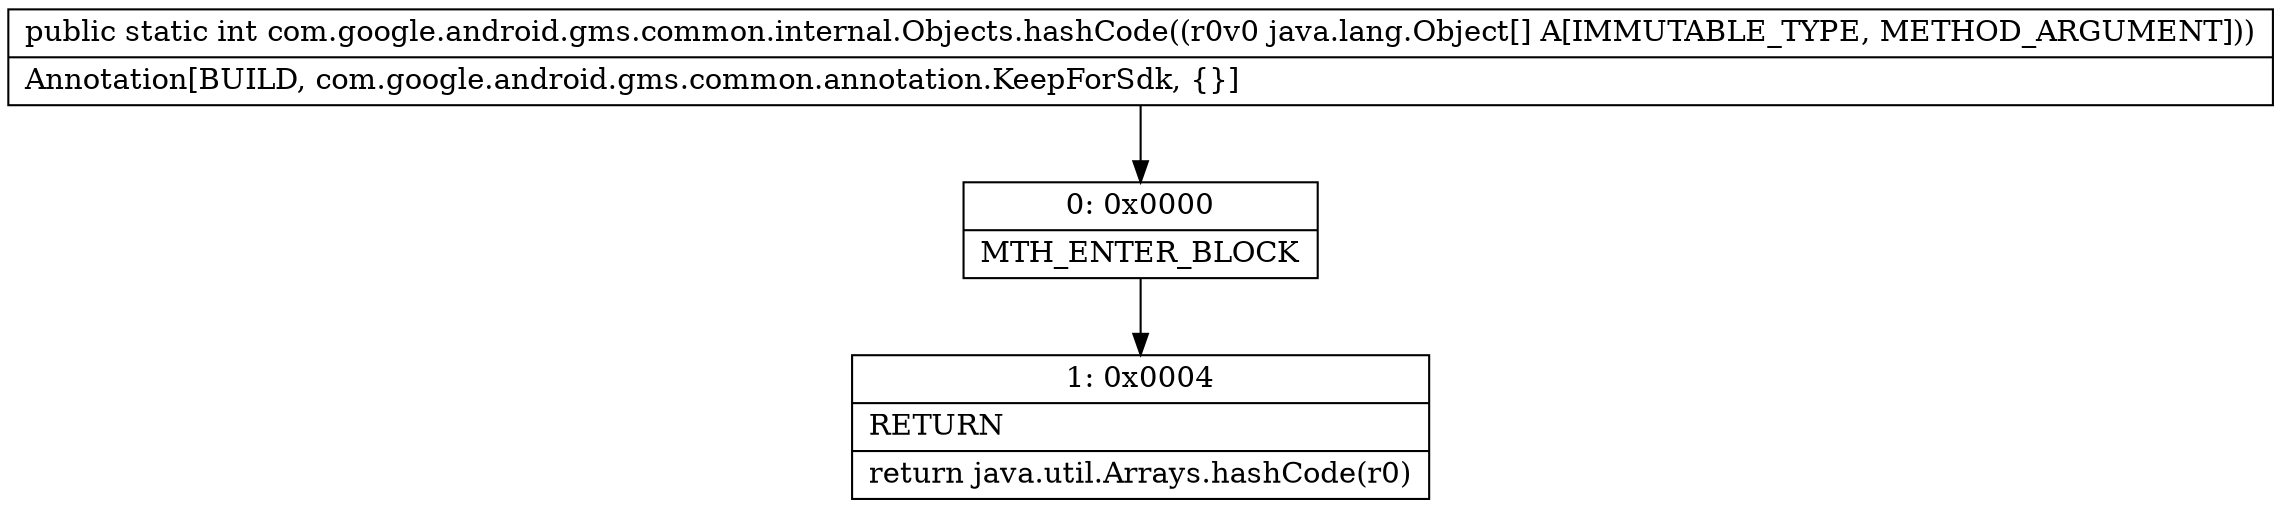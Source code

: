 digraph "CFG forcom.google.android.gms.common.internal.Objects.hashCode([Ljava\/lang\/Object;)I" {
Node_0 [shape=record,label="{0\:\ 0x0000|MTH_ENTER_BLOCK\l}"];
Node_1 [shape=record,label="{1\:\ 0x0004|RETURN\l|return java.util.Arrays.hashCode(r0)\l}"];
MethodNode[shape=record,label="{public static int com.google.android.gms.common.internal.Objects.hashCode((r0v0 java.lang.Object[] A[IMMUTABLE_TYPE, METHOD_ARGUMENT]))  | Annotation[BUILD, com.google.android.gms.common.annotation.KeepForSdk, \{\}]\l}"];
MethodNode -> Node_0;
Node_0 -> Node_1;
}

